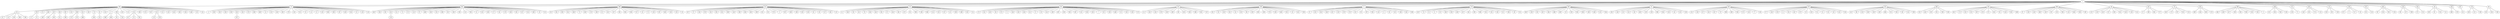strict graph G {
1;
364;
15;
461;
368;
213;
24;
80;
151;
180;
2;
170;
303;
21;
453;
475;
223;
482;
205;
306;
29;
347;
73;
352;
286;
438;
53;
455;
10;
159;
247;
361;
243;
333;
20;
458;
367;
176;
60;
131;
353;
275;
460;
267;
495;
387;
155;
399;
322;
100;
76;
92;
310;
17;
160;
410;
115;
154;
269;
374;
307;
413;
212;
216;
424;
462;
334;
448;
39;
141;
4;
209;
200;
256;
359;
435;
162;
370;
288;
499;
13;
210;
184;
392;
279;
143;
222;
23;
14;
12;
105;
360;
385;
197;
429;
354;
22;
126;
120;
440;
336;
68;
425;
211;
75;
272;
110;
87;
488;
338;
232;
388;
99;
264;
236;
114;
382;
51;
235;
188;
177;
84;
179;
456;
281;
257;
314;
485;
18;
215;
225;
261;
383;
341;
406;
72;
349;
178;
169;
217;
431;
327;
262;
404;
266;
227;
35;
70;
103;
297;
492;
165;
255;
50;
187;
57;
194;
378;
182;
302;
451;
396;
148;
299;
384;
465;
309;
421;
64;
270;
3;
287;
409;
198;
203;
229;
81;
58;
127;
491;
147;
41;
348;
93;
48;
79;
284;
443;
391;
67;
454;
381;
472;
94;
296;
196;
366;
214;
323;
237;
43;
339;
466;
335;
54;
175;
241;
420;
38;
372;
9;
248;
433;
434;
312;
27;
28;
414;
166;
487;
326;
403;
467;
101;
328;
163;
7;
63;
258;
446;
33;
245;
330;
373;
111;
450;
104;
376;
238;
493;
66;
419;
436;
398;
362;
107;
201;
30;
320;
202;
34;
233;
98;
350;
363;
186;
278;
239;
480;
332;
55;
452;
265;
47;
102;
343;
246;
437;
220;
379;
276;
321;
65;
207;
293;
118;
6;
62;
46;
168;
345;
298;
130;
74;
52;
8;
59;
280;
358;
439;
167;
441;
295;
496;
181;
191;
185;
82;
393;
36;
231;
346;
109;
89;
407;
394;
468;
308;
19;
250;
285;
380;
189;
449;
133;
344;
164;
149;
26;
415;
49;
483;
129;
228;
386;
294;
318;
44;
219;
138;
124;
156;
477;
432;
457;
78;
369;
490;
356;
273;
145;
77;
193;
277;
146;
476;
11;
331;
447;
375;
16;
423;
91;
31;
85;
40;
422;
234;
142;
88;
218;
208;
259;
430;
464;
315;
282;
69;
134;
290;
253;
445;
192;
351;
199;
283;
401;
173;
325;
252;
397;
474;
371;
442;
83;
416;
305;
469;
97;
230;
140;
498;
139;
90;
153;
260;
119;
484;
206;
497;
123;
150;
316;
317;
263;
342;
418;
158;
412;
37;
395;
481;
377;
240;
172;
337;
355;
313;
408;
444;
400;
473;
494;
459;
427;
108;
304;
300;
195;
292;
5;
132;
204;
340;
183;
128;
71;
144;
161;
174;
122;
319;
86;
136;
471;
0;
117;
45;
251;
116;
95;
324;
291;
254;
96;
157;
289;
271;
221;
329;
61;
224;
42;
486;
478;
411;
426;
121;
190;
242;
244;
405;
137;
113;
226;
268;
365;
171;
32;
106;
428;
402;
311;
390;
274;
470;
489;
249;
152;
389;
463;
56;
135;
417;
25;
301;
112;
479;
357;
125;
205 -- 401;
1 -- 2;
303 -- 346;
21 -- 386;
180 -- 233;
453 -- 156;
170 -- 280;
213 -- 384;
80 -- 434;
24 -- 94;
180 -- 239;
15 -- 359;
80 -- 175;
364 -- 410;
131 -- 113;
303 -- 109;
180 -- 55;
73 -- 313;
131 -- 365;
1 -- 243;
461 -- 68;
24 -- 43;
53 -- 128;
461 -- 211;
364 -- 334;
352 -- 473;
361 -- 254;
364 -- 141;
1 -- 60;
2 -- 276;
80 -- 330;
170 -- 130;
180 -- 480;
80 -- 241;
461 -- 440;
364 -- 267;
1 -- 21;
286 -- 5;
160 -- 56;
364 -- 269;
306 -- 90;
461 -- 272;
1 -- 306;
1 -- 453;
2 -- 65;
1 -- 461;
1 -- 73;
364 -- 424;
364 -- 216;
303 -- 189;
453 -- 77;
461 -- 281;
1 -- 333;
24 -- 466;
368 -- 50;
15 -- 22;
21 -- 138;
21 -- 164;
154 -- 417;
2 -- 102;
80 -- 312;
352 -- 400;
453 -- 273;
170 -- 8;
29 -- 158;
453 -- 477;
438 -- 340;
213 -- 229;
15 -- 162;
24 -- 323;
151 -- 419;
2 -- 321;
475 -- 31;
475 -- 91;
92 -- 152;
2 -- 168;
1 -- 159;
475 -- 423;
15 -- 143;
303 -- 449;
461 -- 314;
151 -- 238;
453 -- 457;
461 -- 264;
361 -- 291;
151 -- 111;
15 -- 385;
2 -- 246;
170 -- 74;
170 -- 439;
2 -- 437;
170 -- 358;
213 -- 198;
2 -- 379;
170 -- 496;
361 -- 324;
368 -- 178;
333 -- 271;
1 -- 15;
303 -- 308;
368 -- 262;
461 -- 177;
1 -- 170;
29 -- 316;
286 -- 292;
80 -- 163;
29 -- 418;
29 -- 317;
461 -- 425;
364 -- 448;
170 -- 36;
20 -- 42;
2 -- 298;
2 -- 47;
475 -- 331;
1 -- 53;
475 -- 447;
213 -- 465;
73 -- 355;
364 -- 100;
2 -- 207;
29 -- 150;
368 -- 383;
180 -- 202;
1 -- 223;
21 -- 129;
131 -- 137;
73 -- 337;
455 -- 174;
1 -- 482;
306 -- 153;
364 -- 115;
461 -- 215;
453 -- 78;
223 -- 134;
286 -- 300;
453 -- 356;
438 -- 183;
80 -- 446;
364 -- 462;
2 -- 62;
15 -- 288;
170 -- 231;
131 -- 226;
60 -- 244;
413 -- 479;
80 -- 28;
170 -- 59;
223 -- 259;
205 -- 442;
306 -- 140;
213 -- 57;
24 -- 48;
15 -- 200;
461 -- 110;
24 -- 391;
80 -- 9;
205 -- 397;
461 -- 488;
176 -- 190;
1 -- 303;
455 -- 144;
15 -- 370;
368 -- 297;
367 -- 411;
170 -- 167;
453 -- 369;
80 -- 248;
353 -- 32;
205 -- 416;
1 -- 247;
15 -- 279;
425 -- 125;
213 -- 491;
80 -- 245;
10 -- 136;
286 -- 195;
352 -- 408;
10 -- 86;
387 -- 390;
213 -- 378;
435 -- 357;
180 -- 98;
15 -- 209;
180 -- 186;
213 -- 148;
267 -- 428;
2 -- 46;
73 -- 240;
1 -- 438;
267 -- 402;
80 -- 467;
29 -- 263;
1 -- 213;
15 -- 499;
1 -- 361;
353 -- 171;
1 -- 367;
15 -- 184;
24 -- 214;
223 -- 464;
333 -- 221;
461 -- 235;
453 -- 124;
24 -- 237;
2 -- 293;
475 -- 234;
15 -- 222;
1 -- 458;
205 -- 325;
223 -- 142;
176 -- 426;
1 -- 364;
243 -- 157;
151 -- 450;
159 -- 471;
368 -- 227;
80 -- 38;
364 -- 374;
151 -- 493;
15 -- 12;
413 -- 112;
368 -- 327;
364 -- 92;
213 -- 3;
24 -- 54;
21 -- 228;
15 -- 256;
368 -- 255;
347 -- 377;
303 -- 250;
21 -- 318;
458 -- 478;
364 -- 275;
461 -- 456;
364 -- 413;
15 -- 360;
15 -- 392;
170 -- 441;
170 -- 185;
205 -- 305;
2 -- 220;
399 -- 274;
15 -- 197;
364 -- 460;
170 -- 52;
364 -- 212;
482 -- 351;
1 -- 368;
151 -- 104;
475 -- 277;
453 -- 490;
213 -- 396;
223 -- 290;
24 -- 79;
223 -- 88;
458 -- 486;
461 -- 84;
213 -- 147;
170 -- 191;
460 -- 106;
1 -- 10;
205 -- 83;
24 -- 443;
29 -- 342;
303 -- 285;
453 -- 145;
461 -- 382;
347 -- 37;
1 -- 20;
151 -- 362;
205 -- 474;
213 -- 127;
438 -- 204;
368 -- 103;
461 -- 338;
60 -- 405;
368 -- 72;
461 -- 51;
247 -- 251;
180 -- 452;
303 -- 19;
475 -- 375;
347 -- 395;
1 -- 205;
286 -- 304;
180 -- 265;
180 -- 278;
223 -- 282;
461 -- 18;
1 -- 29;
475 -- 422;
482 -- 199;
24 -- 339;
80 -- 258;
364 -- 399;
24 -- 41;
364 -- 131;
1 -- 347;
170 -- 82;
213 -- 194;
151 -- 398;
180 -- 30;
306 -- 484;
20 -- 61;
205 -- 173;
286 -- 494;
20 -- 329;
24 -- 93;
461 -- 87;
368 -- 217;
368 -- 404;
364 -- 387;
151 -- 66;
368 -- 169;
364 -- 310;
15 -- 435;
213 -- 182;
213 -- 270;
21 -- 49;
80 -- 487;
73 -- 172;
364 -- 160;
352 -- 444;
15 -- 4;
455 -- 161;
176 -- 121;
461 -- 114;
159 -- 117;
213 -- 203;
60 -- 242;
80 -- 63;
131 -- 268;
364 -- 39;
80 -- 33;
15 -- 14;
223 -- 430;
1 -- 455;
1 -- 176;
286 -- 108;
15 -- 429;
151 -- 107;
306 -- 97;
24 -- 348;
21 -- 483;
53 -- 71;
80 -- 7;
21 -- 415;
2 -- 343;
368 -- 35;
213 -- 451;
29 -- 123;
1 -- 286;
306 -- 498;
364 -- 322;
482 -- 253;
205 -- 371;
180 -- 350;
364 -- 307;
243 -- 96;
24 -- 296;
213 -- 302;
453 -- 193;
306 -- 119;
80 -- 326;
170 -- 393;
2 -- 6;
170 -- 295;
159 -- 45;
364 -- 154;
306 -- 206;
475 -- 16;
368 -- 261;
461 -- 257;
461 -- 336;
368 -- 165;
15 -- 23;
205 -- 252;
154 -- 25;
180 -- 320;
303 -- 468;
364 -- 495;
213 -- 64;
482 -- 283;
180 -- 201;
306 -- 497;
154 -- 301;
160 -- 135;
475 -- 11;
461 -- 236;
205 -- 469;
1 -- 151;
24 -- 196;
461 -- 75;
368 -- 70;
15 -- 13;
303 -- 394;
2 -- 118;
399 -- 470;
24 -- 284;
247 -- 116;
2 -- 345;
80 -- 420;
455 -- 122;
180 -- 363;
15 -- 126;
80 -- 101;
303 -- 89;
21 -- 26;
361 -- 95;
475 -- 40;
80 -- 328;
24 -- 381;
223 -- 218;
368 -- 341;
180 -- 332;
482 -- 445;
24 -- 472;
303 -- 407;
21 -- 149;
21 -- 294;
461 -- 188;
213 -- 287;
213 -- 58;
1 -- 352;
475 -- 476;
80 -- 414;
368 -- 492;
213 -- 309;
1 -- 475;
24 -- 366;
303 -- 133;
20 -- 224;
159 -- 0;
243 -- 289;
303 -- 344;
368 -- 225;
80 -- 373;
213 -- 187;
368 -- 406;
151 -- 376;
213 -- 299;
80 -- 403;
1 -- 24;
17 -- 389;
10 -- 319;
286 -- 459;
461 -- 388;
364 -- 17;
461 -- 232;
368 -- 431;
347 -- 481;
17 -- 463;
80 -- 166;
170 -- 181;
24 -- 454;
461 -- 485;
151 -- 436;
475 -- 146;
475 -- 85;
364 -- 353;
306 -- 260;
213 -- 81;
15 -- 210;
15 -- 105;
303 -- 380;
368 -- 266;
76 -- 249;
213 -- 409;
24 -- 335;
21 -- 219;
80 -- 27;
482 -- 192;
438 -- 132;
364 -- 155;
24 -- 67;
453 -- 432;
80 -- 433;
306 -- 230;
1 -- 180;
286 -- 427;
180 -- 34;
495 -- 311;
368 -- 349;
364 -- 76;
223 -- 315;
322 -- 489;
223 -- 69;
461 -- 99;
21 -- 44;
461 -- 179;
29 -- 412;
1 -- 80;
223 -- 208;
306 -- 139;
213 -- 421;
80 -- 372;
15 -- 120;
15 -- 354;
}
